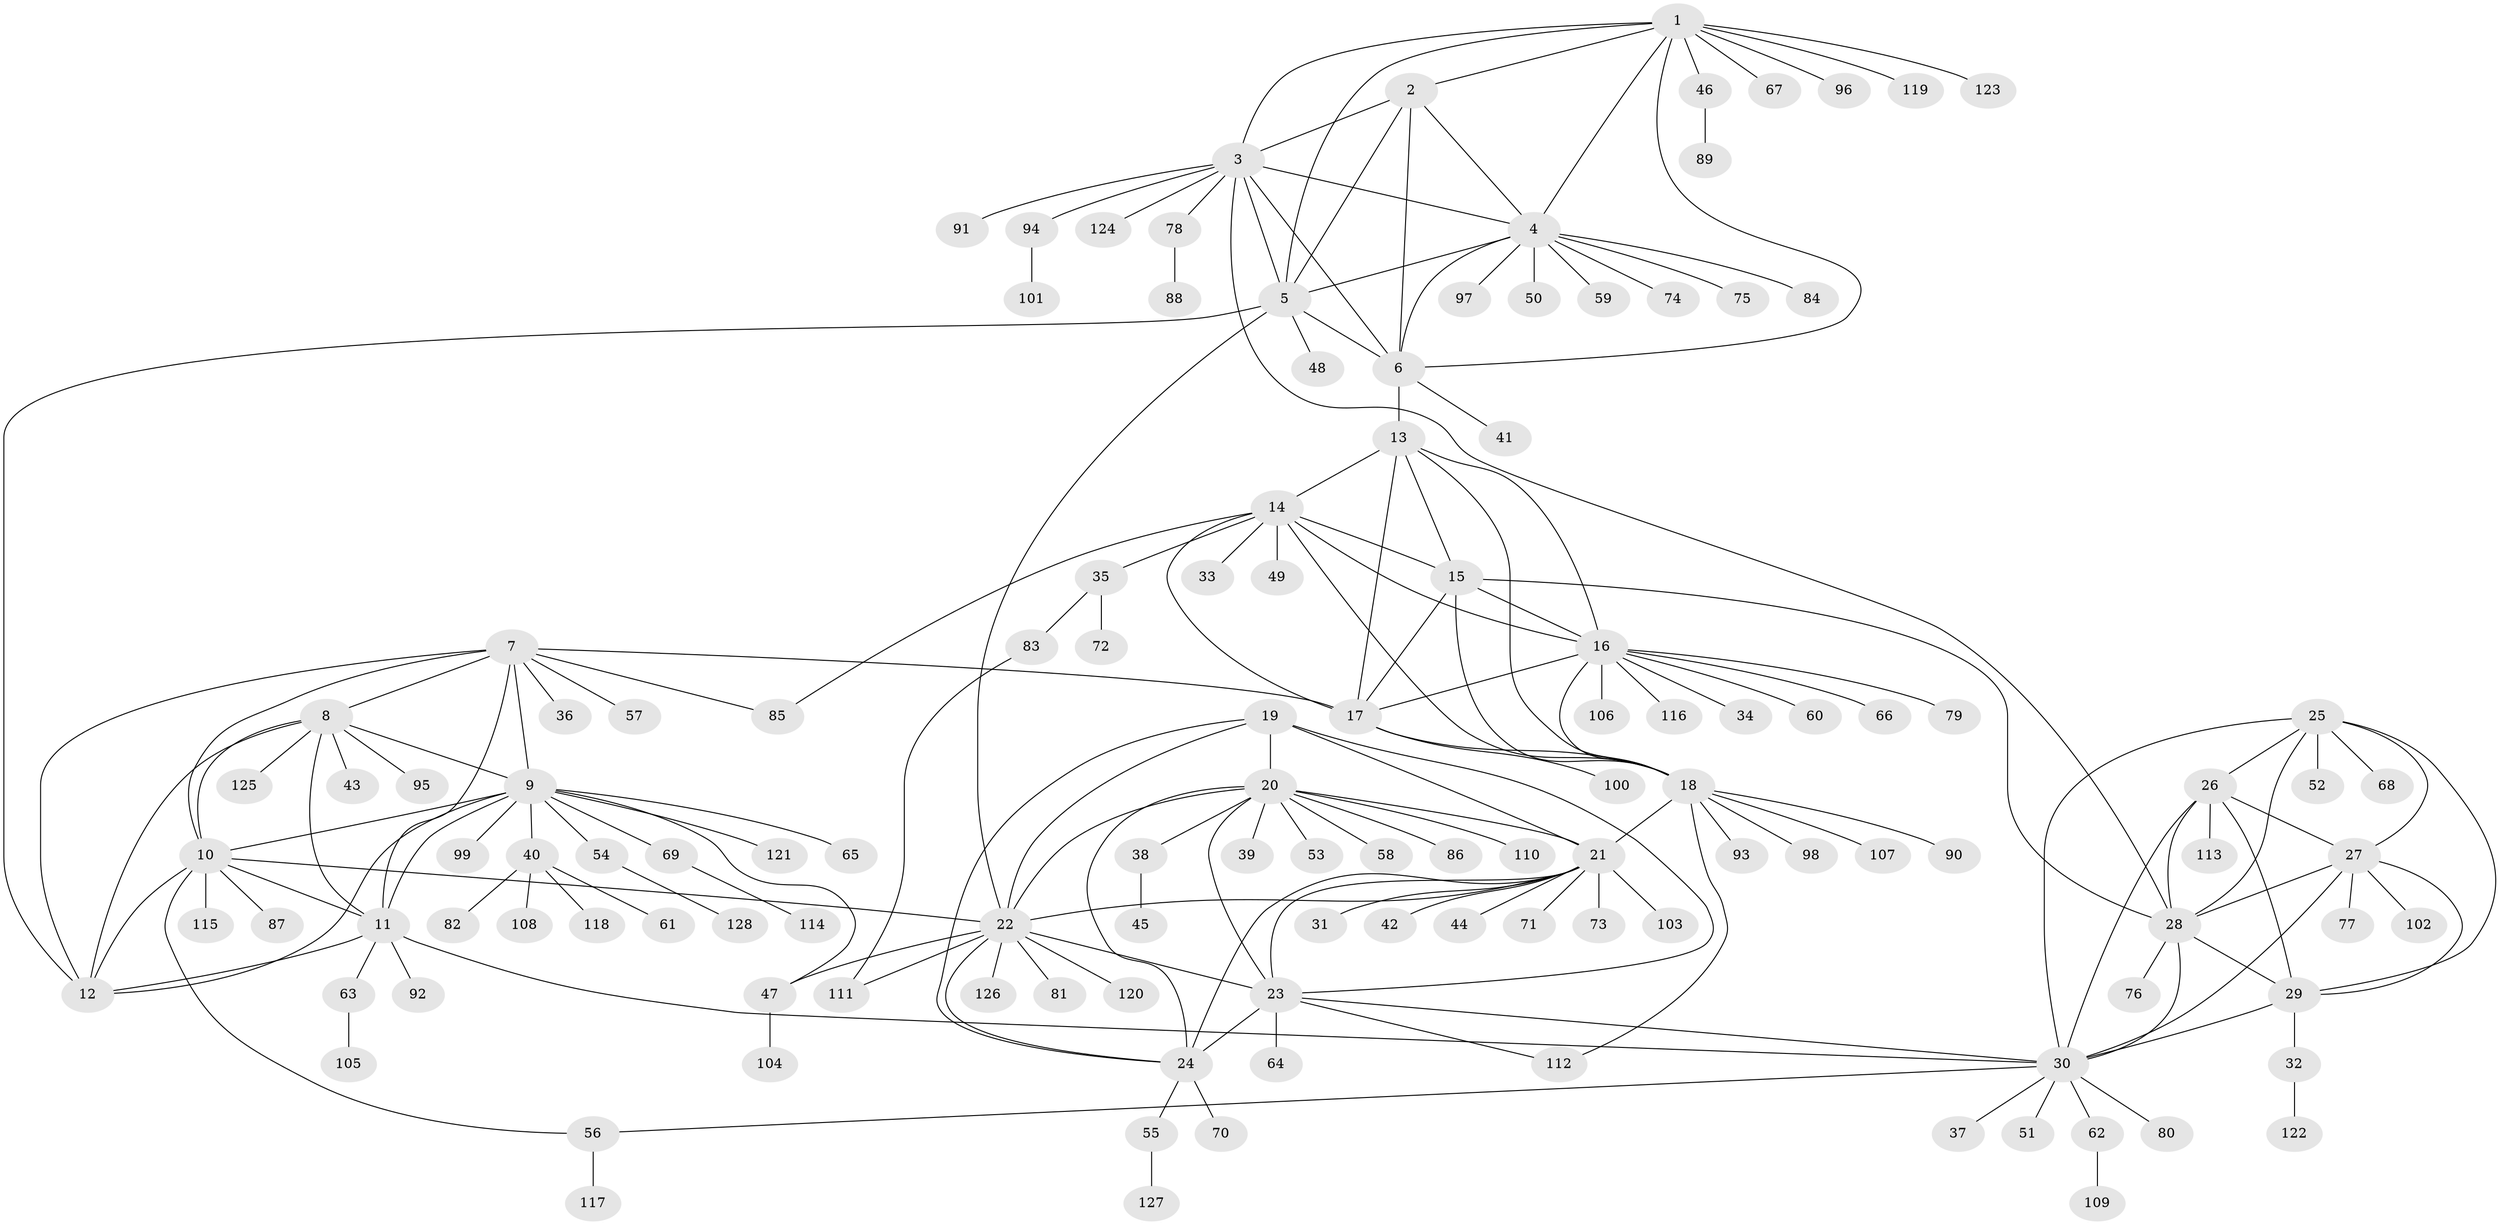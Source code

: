 // Generated by graph-tools (version 1.1) at 2025/55/03/09/25 04:55:44]
// undirected, 128 vertices, 188 edges
graph export_dot {
graph [start="1"]
  node [color=gray90,style=filled];
  1;
  2;
  3;
  4;
  5;
  6;
  7;
  8;
  9;
  10;
  11;
  12;
  13;
  14;
  15;
  16;
  17;
  18;
  19;
  20;
  21;
  22;
  23;
  24;
  25;
  26;
  27;
  28;
  29;
  30;
  31;
  32;
  33;
  34;
  35;
  36;
  37;
  38;
  39;
  40;
  41;
  42;
  43;
  44;
  45;
  46;
  47;
  48;
  49;
  50;
  51;
  52;
  53;
  54;
  55;
  56;
  57;
  58;
  59;
  60;
  61;
  62;
  63;
  64;
  65;
  66;
  67;
  68;
  69;
  70;
  71;
  72;
  73;
  74;
  75;
  76;
  77;
  78;
  79;
  80;
  81;
  82;
  83;
  84;
  85;
  86;
  87;
  88;
  89;
  90;
  91;
  92;
  93;
  94;
  95;
  96;
  97;
  98;
  99;
  100;
  101;
  102;
  103;
  104;
  105;
  106;
  107;
  108;
  109;
  110;
  111;
  112;
  113;
  114;
  115;
  116;
  117;
  118;
  119;
  120;
  121;
  122;
  123;
  124;
  125;
  126;
  127;
  128;
  1 -- 2;
  1 -- 3;
  1 -- 4;
  1 -- 5;
  1 -- 6;
  1 -- 46;
  1 -- 67;
  1 -- 96;
  1 -- 119;
  1 -- 123;
  2 -- 3;
  2 -- 4;
  2 -- 5;
  2 -- 6;
  3 -- 4;
  3 -- 5;
  3 -- 6;
  3 -- 28;
  3 -- 78;
  3 -- 91;
  3 -- 94;
  3 -- 124;
  4 -- 5;
  4 -- 6;
  4 -- 50;
  4 -- 59;
  4 -- 74;
  4 -- 75;
  4 -- 84;
  4 -- 97;
  5 -- 6;
  5 -- 12;
  5 -- 22;
  5 -- 48;
  6 -- 13;
  6 -- 41;
  7 -- 8;
  7 -- 9;
  7 -- 10;
  7 -- 11;
  7 -- 12;
  7 -- 17;
  7 -- 36;
  7 -- 57;
  7 -- 85;
  8 -- 9;
  8 -- 10;
  8 -- 11;
  8 -- 12;
  8 -- 43;
  8 -- 95;
  8 -- 125;
  9 -- 10;
  9 -- 11;
  9 -- 12;
  9 -- 40;
  9 -- 47;
  9 -- 54;
  9 -- 65;
  9 -- 69;
  9 -- 99;
  9 -- 121;
  10 -- 11;
  10 -- 12;
  10 -- 22;
  10 -- 56;
  10 -- 87;
  10 -- 115;
  11 -- 12;
  11 -- 30;
  11 -- 63;
  11 -- 92;
  13 -- 14;
  13 -- 15;
  13 -- 16;
  13 -- 17;
  13 -- 18;
  14 -- 15;
  14 -- 16;
  14 -- 17;
  14 -- 18;
  14 -- 33;
  14 -- 35;
  14 -- 49;
  14 -- 85;
  15 -- 16;
  15 -- 17;
  15 -- 18;
  15 -- 28;
  16 -- 17;
  16 -- 18;
  16 -- 34;
  16 -- 60;
  16 -- 66;
  16 -- 79;
  16 -- 106;
  16 -- 116;
  17 -- 18;
  17 -- 100;
  18 -- 21;
  18 -- 90;
  18 -- 93;
  18 -- 98;
  18 -- 107;
  18 -- 112;
  19 -- 20;
  19 -- 21;
  19 -- 22;
  19 -- 23;
  19 -- 24;
  20 -- 21;
  20 -- 22;
  20 -- 23;
  20 -- 24;
  20 -- 38;
  20 -- 39;
  20 -- 53;
  20 -- 58;
  20 -- 86;
  20 -- 110;
  21 -- 22;
  21 -- 23;
  21 -- 24;
  21 -- 31;
  21 -- 42;
  21 -- 44;
  21 -- 71;
  21 -- 73;
  21 -- 103;
  22 -- 23;
  22 -- 24;
  22 -- 47;
  22 -- 81;
  22 -- 111;
  22 -- 120;
  22 -- 126;
  23 -- 24;
  23 -- 30;
  23 -- 64;
  23 -- 112;
  24 -- 55;
  24 -- 70;
  25 -- 26;
  25 -- 27;
  25 -- 28;
  25 -- 29;
  25 -- 30;
  25 -- 52;
  25 -- 68;
  26 -- 27;
  26 -- 28;
  26 -- 29;
  26 -- 30;
  26 -- 113;
  27 -- 28;
  27 -- 29;
  27 -- 30;
  27 -- 77;
  27 -- 102;
  28 -- 29;
  28 -- 30;
  28 -- 76;
  29 -- 30;
  29 -- 32;
  30 -- 37;
  30 -- 51;
  30 -- 56;
  30 -- 62;
  30 -- 80;
  32 -- 122;
  35 -- 72;
  35 -- 83;
  38 -- 45;
  40 -- 61;
  40 -- 82;
  40 -- 108;
  40 -- 118;
  46 -- 89;
  47 -- 104;
  54 -- 128;
  55 -- 127;
  56 -- 117;
  62 -- 109;
  63 -- 105;
  69 -- 114;
  78 -- 88;
  83 -- 111;
  94 -- 101;
}
